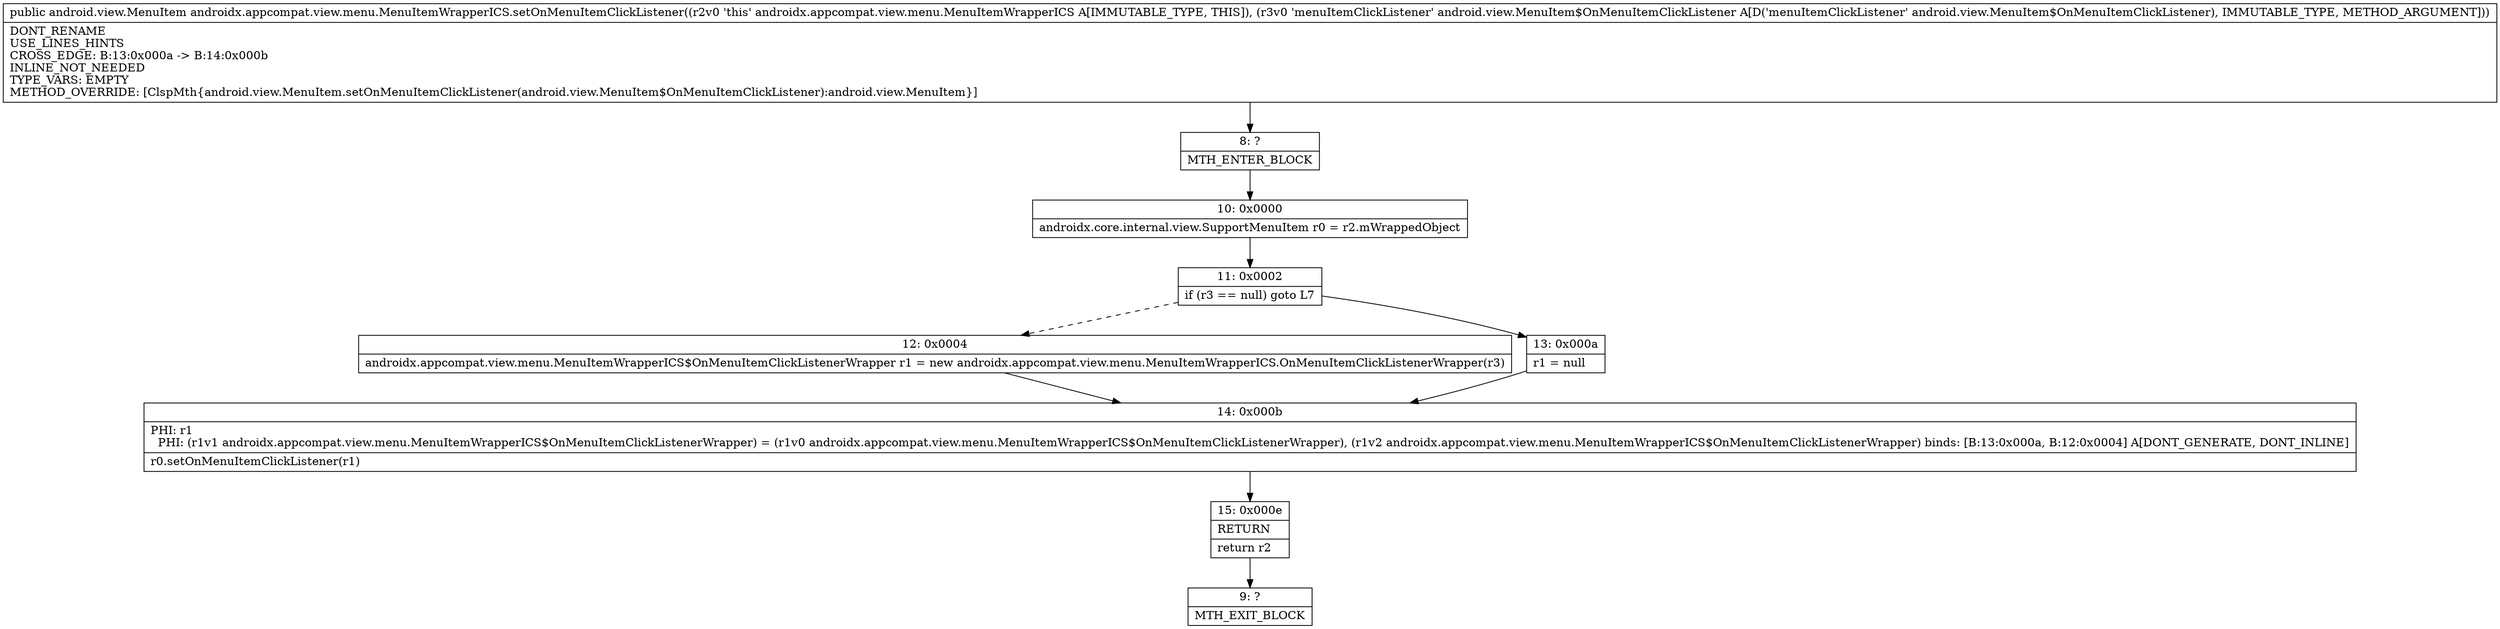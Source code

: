 digraph "CFG forandroidx.appcompat.view.menu.MenuItemWrapperICS.setOnMenuItemClickListener(Landroid\/view\/MenuItem$OnMenuItemClickListener;)Landroid\/view\/MenuItem;" {
Node_8 [shape=record,label="{8\:\ ?|MTH_ENTER_BLOCK\l}"];
Node_10 [shape=record,label="{10\:\ 0x0000|androidx.core.internal.view.SupportMenuItem r0 = r2.mWrappedObject\l}"];
Node_11 [shape=record,label="{11\:\ 0x0002|if (r3 == null) goto L7\l}"];
Node_12 [shape=record,label="{12\:\ 0x0004|androidx.appcompat.view.menu.MenuItemWrapperICS$OnMenuItemClickListenerWrapper r1 = new androidx.appcompat.view.menu.MenuItemWrapperICS.OnMenuItemClickListenerWrapper(r3)\l}"];
Node_14 [shape=record,label="{14\:\ 0x000b|PHI: r1 \l  PHI: (r1v1 androidx.appcompat.view.menu.MenuItemWrapperICS$OnMenuItemClickListenerWrapper) = (r1v0 androidx.appcompat.view.menu.MenuItemWrapperICS$OnMenuItemClickListenerWrapper), (r1v2 androidx.appcompat.view.menu.MenuItemWrapperICS$OnMenuItemClickListenerWrapper) binds: [B:13:0x000a, B:12:0x0004] A[DONT_GENERATE, DONT_INLINE]\l|r0.setOnMenuItemClickListener(r1)\l}"];
Node_15 [shape=record,label="{15\:\ 0x000e|RETURN\l|return r2\l}"];
Node_9 [shape=record,label="{9\:\ ?|MTH_EXIT_BLOCK\l}"];
Node_13 [shape=record,label="{13\:\ 0x000a|r1 = null\l}"];
MethodNode[shape=record,label="{public android.view.MenuItem androidx.appcompat.view.menu.MenuItemWrapperICS.setOnMenuItemClickListener((r2v0 'this' androidx.appcompat.view.menu.MenuItemWrapperICS A[IMMUTABLE_TYPE, THIS]), (r3v0 'menuItemClickListener' android.view.MenuItem$OnMenuItemClickListener A[D('menuItemClickListener' android.view.MenuItem$OnMenuItemClickListener), IMMUTABLE_TYPE, METHOD_ARGUMENT]))  | DONT_RENAME\lUSE_LINES_HINTS\lCROSS_EDGE: B:13:0x000a \-\> B:14:0x000b\lINLINE_NOT_NEEDED\lTYPE_VARS: EMPTY\lMETHOD_OVERRIDE: [ClspMth\{android.view.MenuItem.setOnMenuItemClickListener(android.view.MenuItem$OnMenuItemClickListener):android.view.MenuItem\}]\l}"];
MethodNode -> Node_8;Node_8 -> Node_10;
Node_10 -> Node_11;
Node_11 -> Node_12[style=dashed];
Node_11 -> Node_13;
Node_12 -> Node_14;
Node_14 -> Node_15;
Node_15 -> Node_9;
Node_13 -> Node_14;
}

